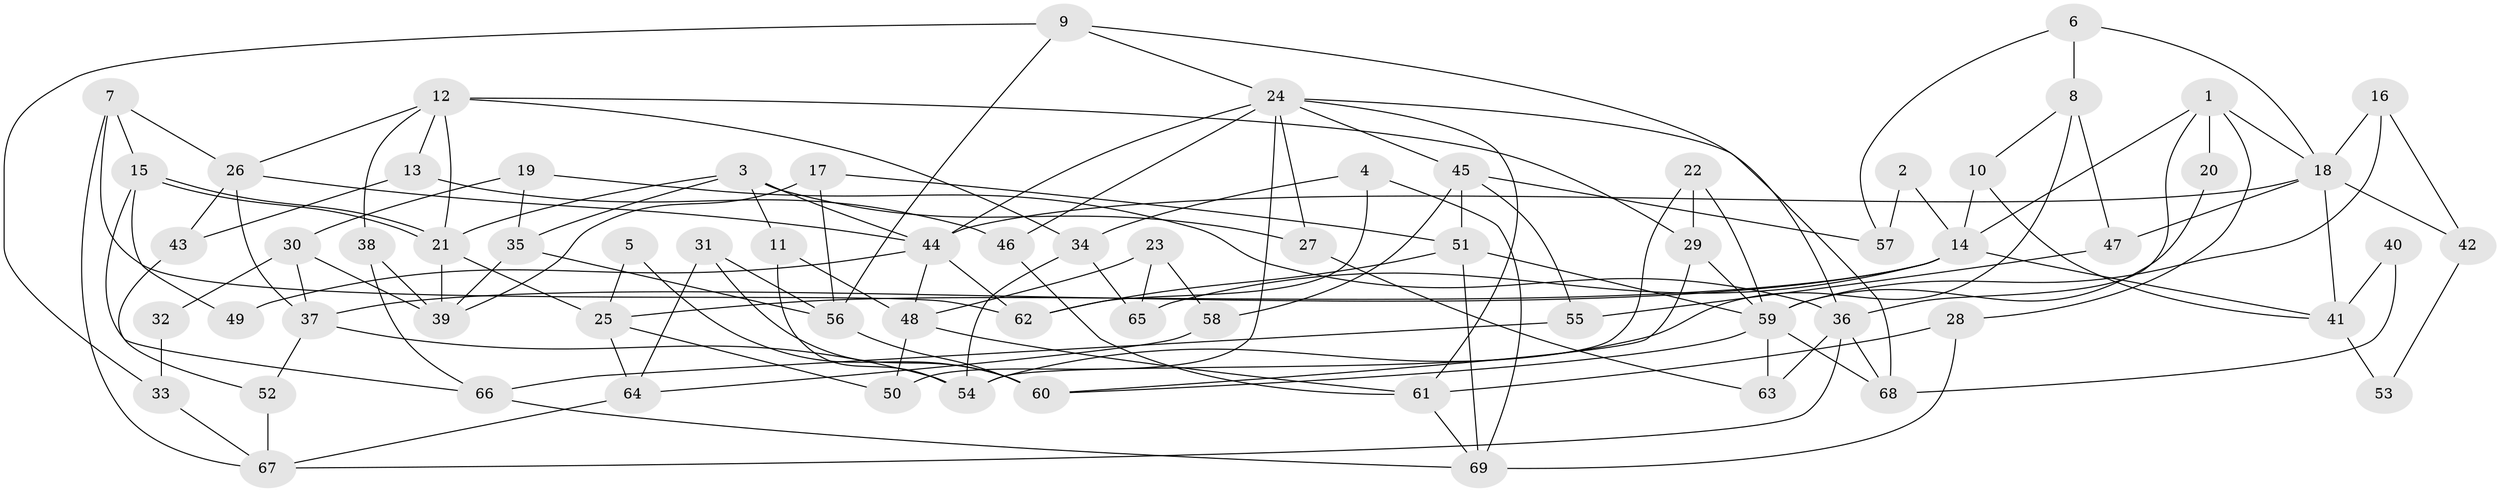 // Generated by graph-tools (version 1.1) at 2025/49/03/09/25 04:49:47]
// undirected, 69 vertices, 138 edges
graph export_dot {
graph [start="1"]
  node [color=gray90,style=filled];
  1;
  2;
  3;
  4;
  5;
  6;
  7;
  8;
  9;
  10;
  11;
  12;
  13;
  14;
  15;
  16;
  17;
  18;
  19;
  20;
  21;
  22;
  23;
  24;
  25;
  26;
  27;
  28;
  29;
  30;
  31;
  32;
  33;
  34;
  35;
  36;
  37;
  38;
  39;
  40;
  41;
  42;
  43;
  44;
  45;
  46;
  47;
  48;
  49;
  50;
  51;
  52;
  53;
  54;
  55;
  56;
  57;
  58;
  59;
  60;
  61;
  62;
  63;
  64;
  65;
  66;
  67;
  68;
  69;
  1 -- 28;
  1 -- 18;
  1 -- 14;
  1 -- 20;
  1 -- 36;
  2 -- 57;
  2 -- 14;
  3 -- 27;
  3 -- 21;
  3 -- 11;
  3 -- 35;
  3 -- 44;
  4 -- 69;
  4 -- 62;
  4 -- 34;
  5 -- 60;
  5 -- 25;
  6 -- 18;
  6 -- 8;
  6 -- 57;
  7 -- 67;
  7 -- 26;
  7 -- 15;
  7 -- 62;
  8 -- 10;
  8 -- 54;
  8 -- 47;
  9 -- 24;
  9 -- 36;
  9 -- 33;
  9 -- 56;
  10 -- 14;
  10 -- 41;
  11 -- 54;
  11 -- 48;
  12 -- 38;
  12 -- 21;
  12 -- 13;
  12 -- 26;
  12 -- 29;
  12 -- 34;
  13 -- 46;
  13 -- 43;
  14 -- 25;
  14 -- 37;
  14 -- 41;
  14 -- 65;
  15 -- 21;
  15 -- 21;
  15 -- 49;
  15 -- 66;
  16 -- 18;
  16 -- 59;
  16 -- 42;
  17 -- 51;
  17 -- 39;
  17 -- 56;
  18 -- 47;
  18 -- 44;
  18 -- 41;
  18 -- 42;
  19 -- 30;
  19 -- 35;
  19 -- 36;
  20 -- 59;
  21 -- 25;
  21 -- 39;
  22 -- 59;
  22 -- 29;
  22 -- 54;
  23 -- 65;
  23 -- 48;
  23 -- 58;
  24 -- 44;
  24 -- 68;
  24 -- 27;
  24 -- 45;
  24 -- 46;
  24 -- 50;
  24 -- 61;
  25 -- 50;
  25 -- 64;
  26 -- 37;
  26 -- 43;
  26 -- 44;
  27 -- 63;
  28 -- 61;
  28 -- 69;
  29 -- 60;
  29 -- 59;
  30 -- 39;
  30 -- 37;
  30 -- 32;
  31 -- 60;
  31 -- 56;
  31 -- 64;
  32 -- 33;
  33 -- 67;
  34 -- 54;
  34 -- 65;
  35 -- 56;
  35 -- 39;
  36 -- 63;
  36 -- 67;
  36 -- 68;
  37 -- 54;
  37 -- 52;
  38 -- 39;
  38 -- 66;
  40 -- 68;
  40 -- 41;
  41 -- 53;
  42 -- 53;
  43 -- 52;
  44 -- 48;
  44 -- 49;
  44 -- 62;
  45 -- 58;
  45 -- 51;
  45 -- 55;
  45 -- 57;
  46 -- 61;
  47 -- 55;
  48 -- 50;
  48 -- 61;
  51 -- 62;
  51 -- 59;
  51 -- 69;
  52 -- 67;
  55 -- 66;
  56 -- 60;
  58 -- 64;
  59 -- 60;
  59 -- 63;
  59 -- 68;
  61 -- 69;
  64 -- 67;
  66 -- 69;
}
